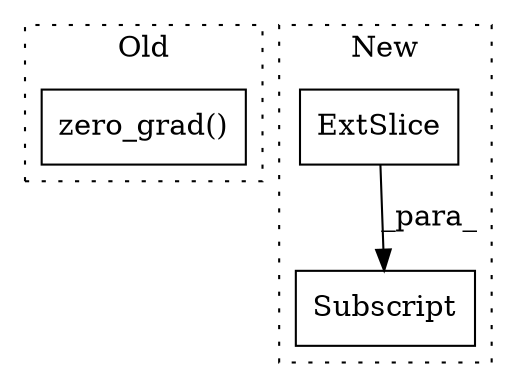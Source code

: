 digraph G {
subgraph cluster0 {
1 [label="zero_grad()" a="75" s="6605" l="31" shape="box"];
label = "Old";
style="dotted";
}
subgraph cluster1 {
2 [label="ExtSlice" a="85" s="5200" l="8" shape="box"];
3 [label="Subscript" a="63" s="5200,0" l="18,0" shape="box"];
label = "New";
style="dotted";
}
2 -> 3 [label="_para_"];
}